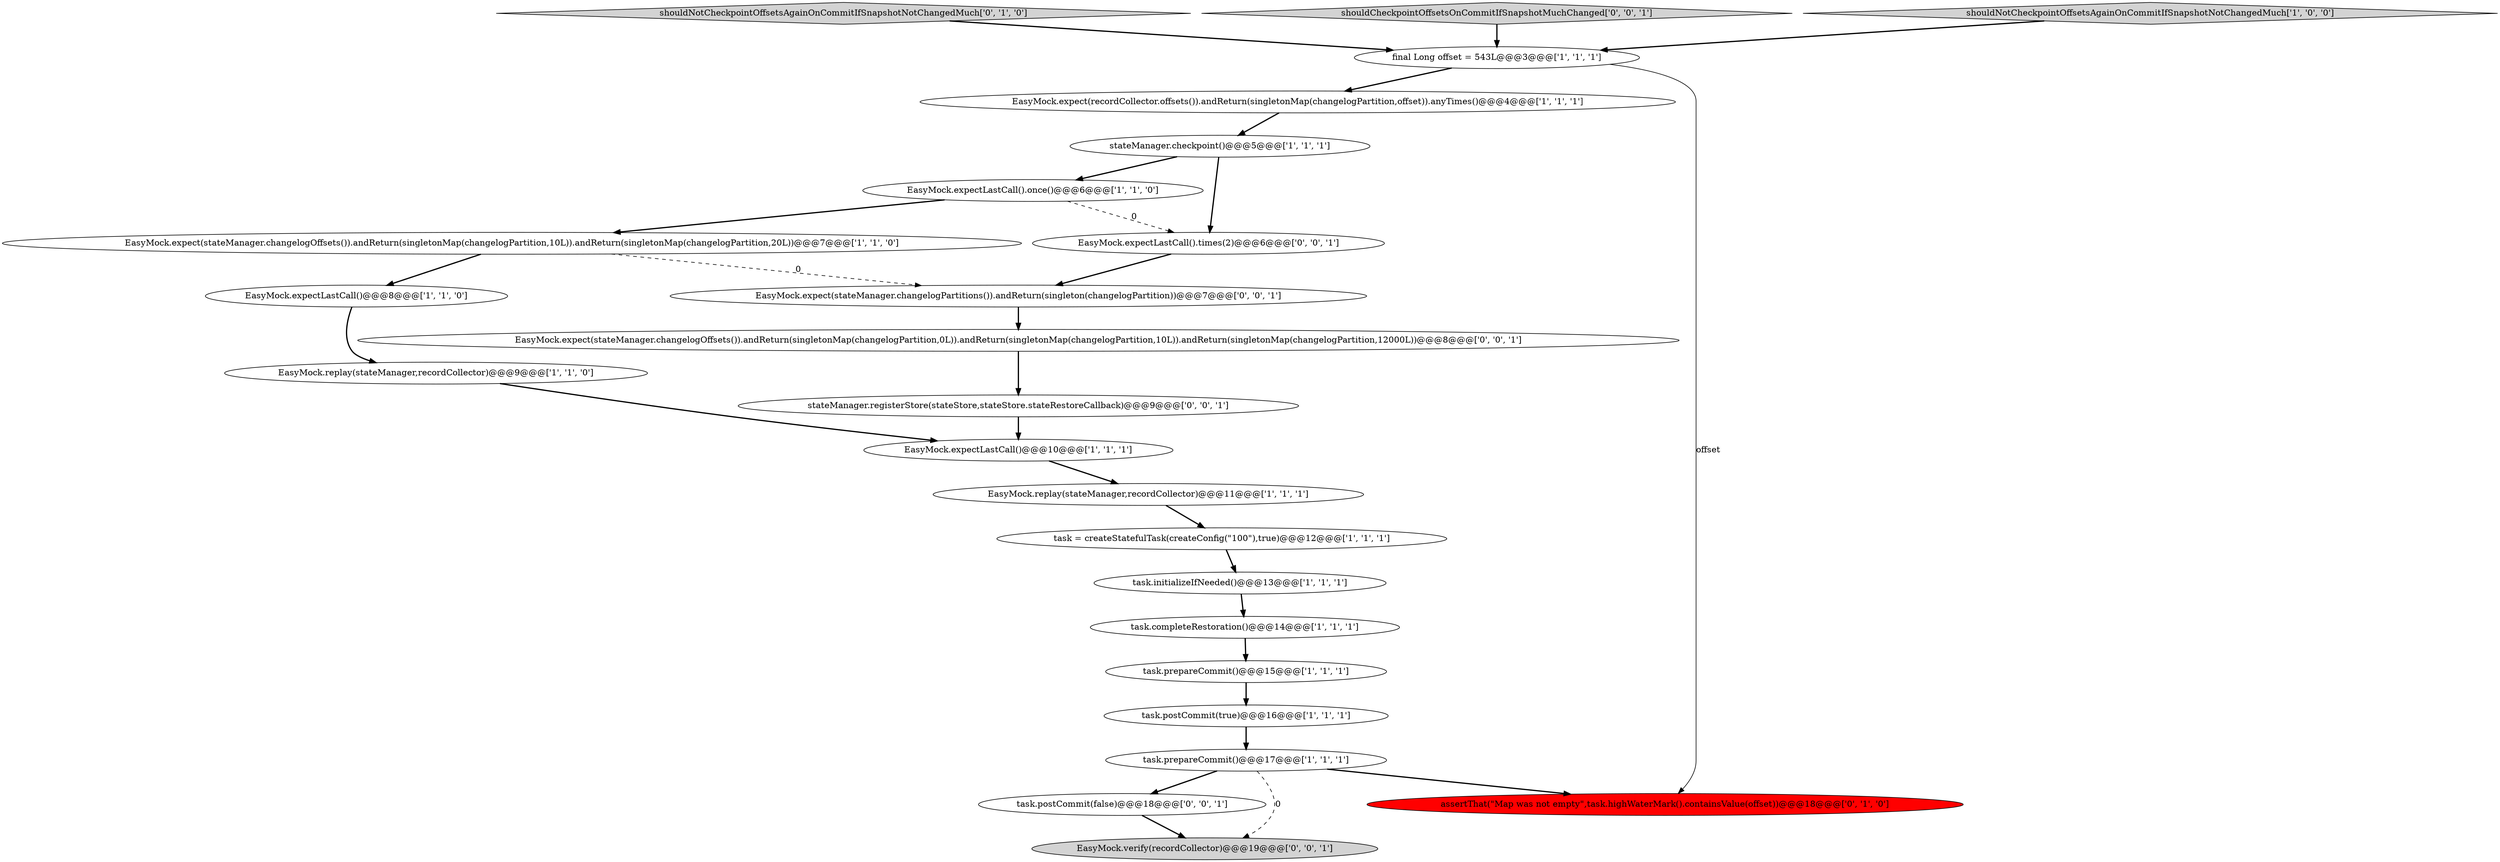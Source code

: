 digraph {
17 [style = filled, label = "shouldNotCheckpointOffsetsAgainOnCommitIfSnapshotNotChangedMuch['0', '1', '0']", fillcolor = lightgray, shape = diamond image = "AAA0AAABBB2BBB"];
22 [style = filled, label = "EasyMock.expect(stateManager.changelogOffsets()).andReturn(singletonMap(changelogPartition,0L)).andReturn(singletonMap(changelogPartition,10L)).andReturn(singletonMap(changelogPartition,12000L))@@@8@@@['0', '0', '1']", fillcolor = white, shape = ellipse image = "AAA0AAABBB3BBB"];
13 [style = filled, label = "EasyMock.replay(stateManager,recordCollector)@@@9@@@['1', '1', '0']", fillcolor = white, shape = ellipse image = "AAA0AAABBB1BBB"];
6 [style = filled, label = "task.completeRestoration()@@@14@@@['1', '1', '1']", fillcolor = white, shape = ellipse image = "AAA0AAABBB1BBB"];
9 [style = filled, label = "EasyMock.expectLastCall()@@@8@@@['1', '1', '0']", fillcolor = white, shape = ellipse image = "AAA0AAABBB1BBB"];
12 [style = filled, label = "EasyMock.expect(recordCollector.offsets()).andReturn(singletonMap(changelogPartition,offset)).anyTimes()@@@4@@@['1', '1', '1']", fillcolor = white, shape = ellipse image = "AAA0AAABBB1BBB"];
11 [style = filled, label = "task.initializeIfNeeded()@@@13@@@['1', '1', '1']", fillcolor = white, shape = ellipse image = "AAA0AAABBB1BBB"];
5 [style = filled, label = "task.prepareCommit()@@@15@@@['1', '1', '1']", fillcolor = white, shape = ellipse image = "AAA0AAABBB1BBB"];
0 [style = filled, label = "task.postCommit(true)@@@16@@@['1', '1', '1']", fillcolor = white, shape = ellipse image = "AAA0AAABBB1BBB"];
23 [style = filled, label = "EasyMock.verify(recordCollector)@@@19@@@['0', '0', '1']", fillcolor = lightgray, shape = ellipse image = "AAA0AAABBB3BBB"];
24 [style = filled, label = "EasyMock.expect(stateManager.changelogPartitions()).andReturn(singleton(changelogPartition))@@@7@@@['0', '0', '1']", fillcolor = white, shape = ellipse image = "AAA0AAABBB3BBB"];
3 [style = filled, label = "EasyMock.expect(stateManager.changelogOffsets()).andReturn(singletonMap(changelogPartition,10L)).andReturn(singletonMap(changelogPartition,20L))@@@7@@@['1', '1', '0']", fillcolor = white, shape = ellipse image = "AAA0AAABBB1BBB"];
8 [style = filled, label = "EasyMock.expectLastCall().once()@@@6@@@['1', '1', '0']", fillcolor = white, shape = ellipse image = "AAA0AAABBB1BBB"];
16 [style = filled, label = "assertThat(\"Map was not empty\",task.highWaterMark().containsValue(offset))@@@18@@@['0', '1', '0']", fillcolor = red, shape = ellipse image = "AAA1AAABBB2BBB"];
21 [style = filled, label = "shouldCheckpointOffsetsOnCommitIfSnapshotMuchChanged['0', '0', '1']", fillcolor = lightgray, shape = diamond image = "AAA0AAABBB3BBB"];
7 [style = filled, label = "final Long offset = 543L@@@3@@@['1', '1', '1']", fillcolor = white, shape = ellipse image = "AAA0AAABBB1BBB"];
4 [style = filled, label = "task = createStatefulTask(createConfig(\"100\"),true)@@@12@@@['1', '1', '1']", fillcolor = white, shape = ellipse image = "AAA0AAABBB1BBB"];
14 [style = filled, label = "EasyMock.expectLastCall()@@@10@@@['1', '1', '1']", fillcolor = white, shape = ellipse image = "AAA0AAABBB1BBB"];
15 [style = filled, label = "shouldNotCheckpointOffsetsAgainOnCommitIfSnapshotNotChangedMuch['1', '0', '0']", fillcolor = lightgray, shape = diamond image = "AAA0AAABBB1BBB"];
1 [style = filled, label = "stateManager.checkpoint()@@@5@@@['1', '1', '1']", fillcolor = white, shape = ellipse image = "AAA0AAABBB1BBB"];
19 [style = filled, label = "stateManager.registerStore(stateStore,stateStore.stateRestoreCallback)@@@9@@@['0', '0', '1']", fillcolor = white, shape = ellipse image = "AAA0AAABBB3BBB"];
18 [style = filled, label = "task.postCommit(false)@@@18@@@['0', '0', '1']", fillcolor = white, shape = ellipse image = "AAA0AAABBB3BBB"];
2 [style = filled, label = "task.prepareCommit()@@@17@@@['1', '1', '1']", fillcolor = white, shape = ellipse image = "AAA0AAABBB1BBB"];
20 [style = filled, label = "EasyMock.expectLastCall().times(2)@@@6@@@['0', '0', '1']", fillcolor = white, shape = ellipse image = "AAA0AAABBB3BBB"];
10 [style = filled, label = "EasyMock.replay(stateManager,recordCollector)@@@11@@@['1', '1', '1']", fillcolor = white, shape = ellipse image = "AAA0AAABBB1BBB"];
2->23 [style = dashed, label="0"];
1->8 [style = bold, label=""];
15->7 [style = bold, label=""];
18->23 [style = bold, label=""];
22->19 [style = bold, label=""];
7->12 [style = bold, label=""];
11->6 [style = bold, label=""];
0->2 [style = bold, label=""];
8->3 [style = bold, label=""];
8->20 [style = dashed, label="0"];
3->24 [style = dashed, label="0"];
14->10 [style = bold, label=""];
1->20 [style = bold, label=""];
2->18 [style = bold, label=""];
12->1 [style = bold, label=""];
24->22 [style = bold, label=""];
17->7 [style = bold, label=""];
3->9 [style = bold, label=""];
6->5 [style = bold, label=""];
19->14 [style = bold, label=""];
5->0 [style = bold, label=""];
10->4 [style = bold, label=""];
21->7 [style = bold, label=""];
4->11 [style = bold, label=""];
20->24 [style = bold, label=""];
13->14 [style = bold, label=""];
7->16 [style = solid, label="offset"];
9->13 [style = bold, label=""];
2->16 [style = bold, label=""];
}
